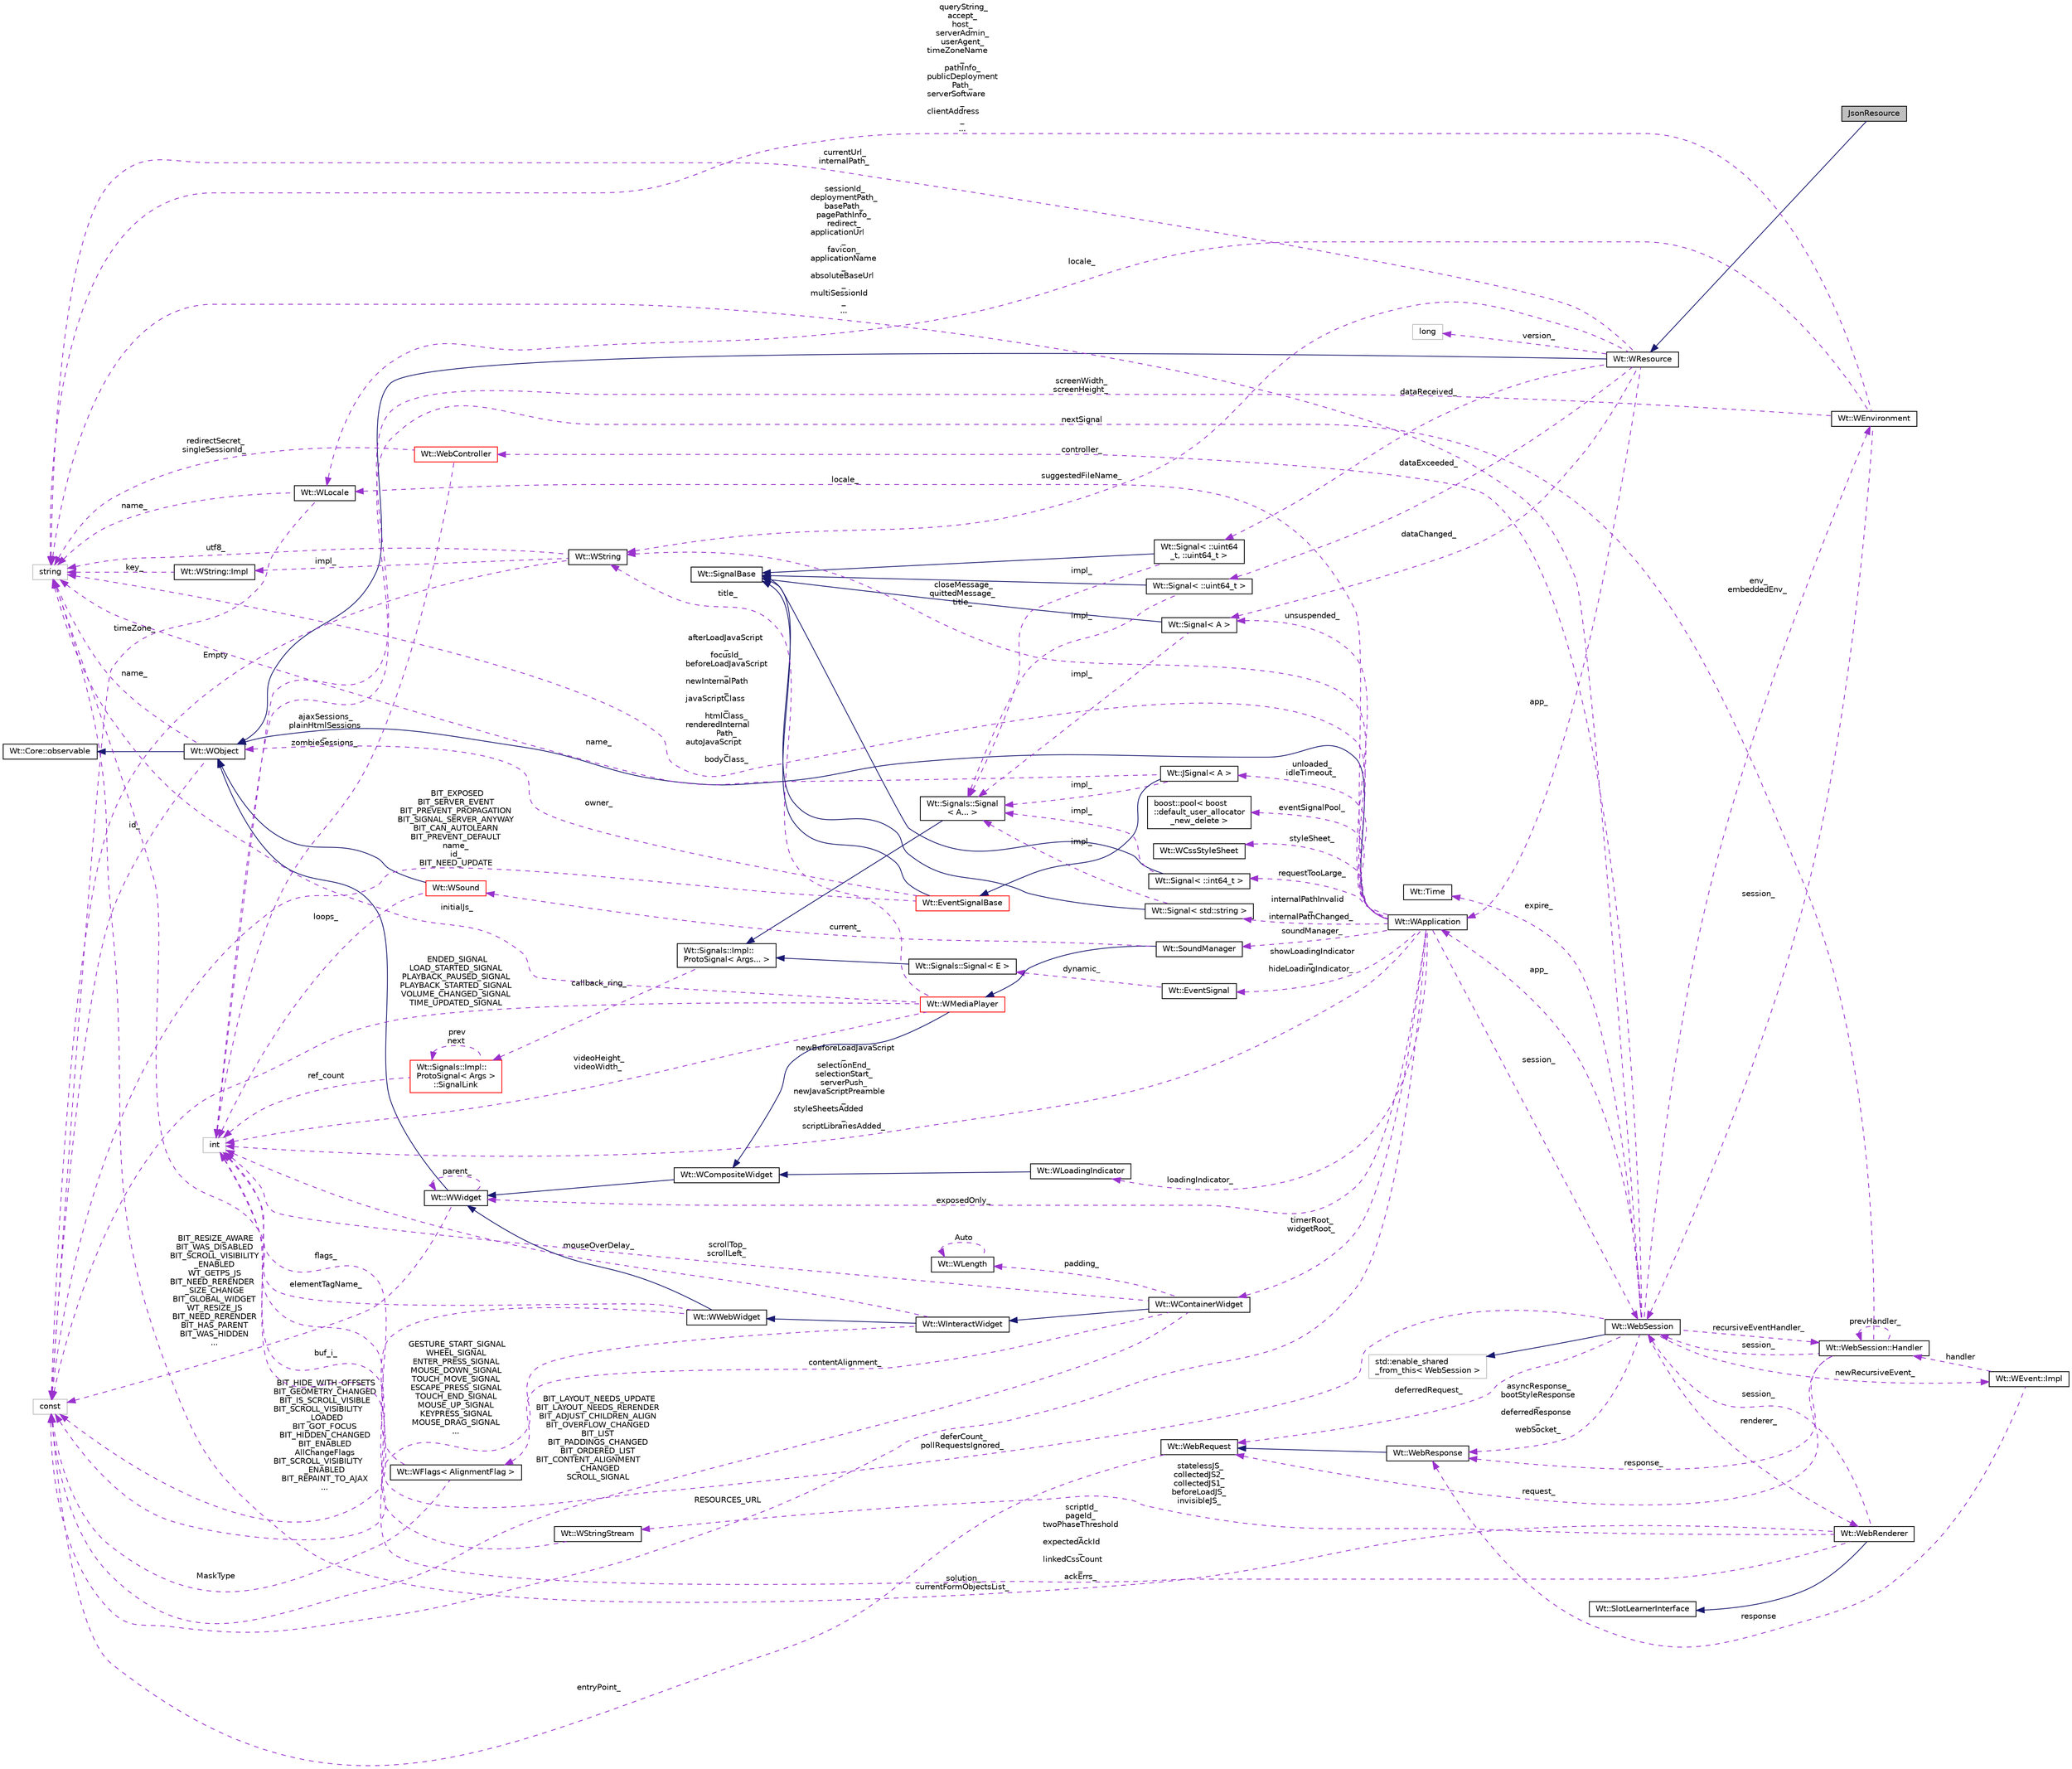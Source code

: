 digraph "JsonResource"
{
 // LATEX_PDF_SIZE
  edge [fontname="Helvetica",fontsize="10",labelfontname="Helvetica",labelfontsize="10"];
  node [fontname="Helvetica",fontsize="10",shape=record];
  rankdir="LR";
  Node1 [label="JsonResource",height=0.2,width=0.4,color="black", fillcolor="grey75", style="filled", fontcolor="black",tooltip=" "];
  Node2 -> Node1 [dir="back",color="midnightblue",fontsize="10",style="solid",fontname="Helvetica"];
  Node2 [label="Wt::WResource",height=0.2,width=0.4,color="black", fillcolor="white", style="filled",URL="$classWt_1_1WResource.html",tooltip="An object which can be rendered in the HTTP protocol."];
  Node3 -> Node2 [dir="back",color="midnightblue",fontsize="10",style="solid",fontname="Helvetica"];
  Node3 [label="Wt::WObject",height=0.2,width=0.4,color="black", fillcolor="white", style="filled",URL="$classWt_1_1WObject.html",tooltip="A base class for objects that participate in the signal/slot system."];
  Node4 -> Node3 [dir="back",color="midnightblue",fontsize="10",style="solid",fontname="Helvetica"];
  Node4 [label="Wt::Core::observable",height=0.2,width=0.4,color="black", fillcolor="white", style="filled",URL="$classWt_1_1Core_1_1observable.html",tooltip="A base class for objects whose life-time can be tracked."];
  Node5 -> Node3 [dir="back",color="darkorchid3",fontsize="10",style="dashed",label=" name_" ,fontname="Helvetica"];
  Node5 [label="string",height=0.2,width=0.4,color="grey75", fillcolor="white", style="filled",tooltip=" "];
  Node6 -> Node3 [dir="back",color="darkorchid3",fontsize="10",style="dashed",label=" id_" ,fontname="Helvetica"];
  Node6 [label="const",height=0.2,width=0.4,color="grey75", fillcolor="white", style="filled",tooltip=" "];
  Node7 -> Node2 [dir="back",color="darkorchid3",fontsize="10",style="dashed",label=" dataChanged_" ,fontname="Helvetica"];
  Node7 [label="Wt::Signal\< A \>",height=0.2,width=0.4,color="black", fillcolor="white", style="filled",URL="$classWt_1_1Signal.html",tooltip="A signal that propagates events to listeners."];
  Node8 -> Node7 [dir="back",color="midnightblue",fontsize="10",style="solid",fontname="Helvetica"];
  Node8 [label="Wt::SignalBase",height=0.2,width=0.4,color="black", fillcolor="white", style="filled",URL="$classWt_1_1SignalBase.html",tooltip="Abstract base class of a signal."];
  Node9 -> Node7 [dir="back",color="darkorchid3",fontsize="10",style="dashed",label=" impl_" ,fontname="Helvetica"];
  Node9 [label="Wt::Signals::Signal\l\< A... \>",height=0.2,width=0.4,color="black", fillcolor="white", style="filled",URL="$structWt_1_1Signals_1_1Signal.html",tooltip=" "];
  Node10 -> Node9 [dir="back",color="midnightblue",fontsize="10",style="solid",fontname="Helvetica"];
  Node10 [label="Wt::Signals::Impl::\lProtoSignal\< Args... \>",height=0.2,width=0.4,color="black", fillcolor="white", style="filled",URL="$classWt_1_1Signals_1_1Impl_1_1ProtoSignal.html",tooltip=" "];
  Node11 -> Node10 [dir="back",color="darkorchid3",fontsize="10",style="dashed",label=" callback_ring_" ,fontname="Helvetica"];
  Node11 [label="Wt::Signals::Impl::\lProtoSignal\< Args \>\l::SignalLink",height=0.2,width=0.4,color="red", fillcolor="white", style="filled",URL="$structWt_1_1Signals_1_1Impl_1_1ProtoSignal_1_1SignalLink.html",tooltip=" "];
  Node16 -> Node11 [dir="back",color="darkorchid3",fontsize="10",style="dashed",label=" ref_count" ,fontname="Helvetica"];
  Node16 [label="int",height=0.2,width=0.4,color="grey75", fillcolor="white", style="filled",tooltip=" "];
  Node11 -> Node11 [dir="back",color="darkorchid3",fontsize="10",style="dashed",label=" prev\nnext" ,fontname="Helvetica"];
  Node17 -> Node2 [dir="back",color="darkorchid3",fontsize="10",style="dashed",label=" app_" ,fontname="Helvetica"];
  Node17 [label="Wt::WApplication",height=0.2,width=0.4,color="black", fillcolor="white", style="filled",URL="$classWt_1_1WApplication.html",tooltip="Represents an application instance for a single session."];
  Node3 -> Node17 [dir="back",color="midnightblue",fontsize="10",style="solid",fontname="Helvetica"];
  Node18 -> Node17 [dir="back",color="darkorchid3",fontsize="10",style="dashed",label=" timerRoot_\nwidgetRoot_" ,fontname="Helvetica"];
  Node18 [label="Wt::WContainerWidget",height=0.2,width=0.4,color="black", fillcolor="white", style="filled",URL="$classWt_1_1WContainerWidget.html",tooltip="A widget that holds and manages child widgets."];
  Node19 -> Node18 [dir="back",color="midnightblue",fontsize="10",style="solid",fontname="Helvetica"];
  Node19 [label="Wt::WInteractWidget",height=0.2,width=0.4,color="black", fillcolor="white", style="filled",URL="$classWt_1_1WInteractWidget.html",tooltip="An abstract widget that can receive user-interface interaction."];
  Node20 -> Node19 [dir="back",color="midnightblue",fontsize="10",style="solid",fontname="Helvetica"];
  Node20 [label="Wt::WWebWidget",height=0.2,width=0.4,color="black", fillcolor="white", style="filled",URL="$classWt_1_1WWebWidget.html",tooltip="A base class for widgets with an HTML counterpart."];
  Node21 -> Node20 [dir="back",color="midnightblue",fontsize="10",style="solid",fontname="Helvetica"];
  Node21 [label="Wt::WWidget",height=0.2,width=0.4,color="black", fillcolor="white", style="filled",URL="$classWt_1_1WWidget.html",tooltip="The abstract base class for a user-interface component."];
  Node3 -> Node21 [dir="back",color="midnightblue",fontsize="10",style="solid",fontname="Helvetica"];
  Node21 -> Node21 [dir="back",color="darkorchid3",fontsize="10",style="dashed",label=" parent_" ,fontname="Helvetica"];
  Node6 -> Node21 [dir="back",color="darkorchid3",fontsize="10",style="dashed",label=" BIT_RESIZE_AWARE\nBIT_WAS_DISABLED\nBIT_SCROLL_VISIBILITY\l_ENABLED\nWT_GETPS_JS\nBIT_NEED_RERENDER\l_SIZE_CHANGE\nBIT_GLOBAL_WIDGET\nWT_RESIZE_JS\nBIT_NEED_RERENDER\nBIT_HAS_PARENT\nBIT_WAS_HIDDEN\n..." ,fontname="Helvetica"];
  Node5 -> Node20 [dir="back",color="darkorchid3",fontsize="10",style="dashed",label=" elementTagName_" ,fontname="Helvetica"];
  Node6 -> Node20 [dir="back",color="darkorchid3",fontsize="10",style="dashed",label=" BIT_HIDE_WITH_OFFSETS\nBIT_GEOMETRY_CHANGED\nBIT_IS_SCROLL_VISIBLE\nBIT_SCROLL_VISIBILITY\l_LOADED\nBIT_GOT_FOCUS\nBIT_HIDDEN_CHANGED\nBIT_ENABLED\nAllChangeFlags\nBIT_SCROLL_VISIBILITY\l_ENABLED\nBIT_REPAINT_TO_AJAX\n..." ,fontname="Helvetica"];
  Node16 -> Node19 [dir="back",color="darkorchid3",fontsize="10",style="dashed",label=" mouseOverDelay_" ,fontname="Helvetica"];
  Node6 -> Node19 [dir="back",color="darkorchid3",fontsize="10",style="dashed",label=" GESTURE_START_SIGNAL\nWHEEL_SIGNAL\nENTER_PRESS_SIGNAL\nMOUSE_DOWN_SIGNAL\nTOUCH_MOVE_SIGNAL\nESCAPE_PRESS_SIGNAL\nTOUCH_END_SIGNAL\nMOUSE_UP_SIGNAL\nKEYPRESS_SIGNAL\nMOUSE_DRAG_SIGNAL\n..." ,fontname="Helvetica"];
  Node16 -> Node18 [dir="back",color="darkorchid3",fontsize="10",style="dashed",label=" scrollTop_\nscrollLeft_" ,fontname="Helvetica"];
  Node22 -> Node18 [dir="back",color="darkorchid3",fontsize="10",style="dashed",label=" contentAlignment_" ,fontname="Helvetica"];
  Node22 [label="Wt::WFlags\< AlignmentFlag \>",height=0.2,width=0.4,color="black", fillcolor="white", style="filled",URL="$classWt_1_1WFlags.html",tooltip=" "];
  Node16 -> Node22 [dir="back",color="darkorchid3",fontsize="10",style="dashed",label=" flags_" ,fontname="Helvetica"];
  Node6 -> Node22 [dir="back",color="darkorchid3",fontsize="10",style="dashed",label=" MaskType" ,fontname="Helvetica"];
  Node23 -> Node18 [dir="back",color="darkorchid3",fontsize="10",style="dashed",label=" padding_" ,fontname="Helvetica"];
  Node23 [label="Wt::WLength",height=0.2,width=0.4,color="black", fillcolor="white", style="filled",URL="$classWt_1_1WLength.html",tooltip="A value class that describes a CSS length."];
  Node23 -> Node23 [dir="back",color="darkorchid3",fontsize="10",style="dashed",label=" Auto" ,fontname="Helvetica"];
  Node6 -> Node18 [dir="back",color="darkorchid3",fontsize="10",style="dashed",label=" BIT_LAYOUT_NEEDS_UPDATE\nBIT_LAYOUT_NEEDS_RERENDER\nBIT_ADJUST_CHILDREN_ALIGN\nBIT_OVERFLOW_CHANGED\nBIT_LIST\nBIT_PADDINGS_CHANGED\nBIT_ORDERED_LIST\nBIT_CONTENT_ALIGNMENT\l_CHANGED\nSCROLL_SIGNAL" ,fontname="Helvetica"];
  Node7 -> Node17 [dir="back",color="darkorchid3",fontsize="10",style="dashed",label=" unsuspended_" ,fontname="Helvetica"];
  Node24 -> Node17 [dir="back",color="darkorchid3",fontsize="10",style="dashed",label=" session_" ,fontname="Helvetica"];
  Node24 [label="Wt::WebSession",height=0.2,width=0.4,color="black", fillcolor="white", style="filled",URL="$classWt_1_1WebSession.html",tooltip=" "];
  Node25 -> Node24 [dir="back",color="midnightblue",fontsize="10",style="solid",fontname="Helvetica"];
  Node25 [label="std::enable_shared\l_from_this\< WebSession \>",height=0.2,width=0.4,color="grey75", fillcolor="white", style="filled",tooltip=" "];
  Node17 -> Node24 [dir="back",color="darkorchid3",fontsize="10",style="dashed",label=" app_" ,fontname="Helvetica"];
  Node26 -> Node24 [dir="back",color="darkorchid3",fontsize="10",style="dashed",label=" env_\nembeddedEnv_" ,fontname="Helvetica"];
  Node26 [label="Wt::WEnvironment",height=0.2,width=0.4,color="black", fillcolor="white", style="filled",URL="$classWt_1_1WEnvironment.html",tooltip="A class that captures information on the application environment."];
  Node24 -> Node26 [dir="back",color="darkorchid3",fontsize="10",style="dashed",label=" session_" ,fontname="Helvetica"];
  Node27 -> Node26 [dir="back",color="darkorchid3",fontsize="10",style="dashed",label=" locale_" ,fontname="Helvetica"];
  Node27 [label="Wt::WLocale",height=0.2,width=0.4,color="black", fillcolor="white", style="filled",URL="$classWt_1_1WLocale.html",tooltip="A locale."];
  Node5 -> Node27 [dir="back",color="darkorchid3",fontsize="10",style="dashed",label=" name_" ,fontname="Helvetica"];
  Node6 -> Node27 [dir="back",color="darkorchid3",fontsize="10",style="dashed",label=" timeZone_" ,fontname="Helvetica"];
  Node16 -> Node26 [dir="back",color="darkorchid3",fontsize="10",style="dashed",label=" screenWidth_\nscreenHeight_" ,fontname="Helvetica"];
  Node5 -> Node26 [dir="back",color="darkorchid3",fontsize="10",style="dashed",label=" queryString_\naccept_\nhost_\nserverAdmin_\nuserAgent_\ntimeZoneName\l_\npathInfo_\npublicDeployment\lPath_\nserverSoftware\l_\nclientAddress\l_\n..." ,fontname="Helvetica"];
  Node28 -> Node24 [dir="back",color="darkorchid3",fontsize="10",style="dashed",label=" deferredRequest_" ,fontname="Helvetica"];
  Node28 [label="Wt::WebRequest",height=0.2,width=0.4,color="black", fillcolor="white", style="filled",URL="$classWt_1_1WebRequest.html",tooltip=" "];
  Node6 -> Node28 [dir="back",color="darkorchid3",fontsize="10",style="dashed",label=" entryPoint_" ,fontname="Helvetica"];
  Node29 -> Node24 [dir="back",color="darkorchid3",fontsize="10",style="dashed",label=" renderer_" ,fontname="Helvetica"];
  Node29 [label="Wt::WebRenderer",height=0.2,width=0.4,color="black", fillcolor="white", style="filled",URL="$classWt_1_1WebRenderer.html",tooltip=" "];
  Node30 -> Node29 [dir="back",color="midnightblue",fontsize="10",style="solid",fontname="Helvetica"];
  Node30 [label="Wt::SlotLearnerInterface",height=0.2,width=0.4,color="black", fillcolor="white", style="filled",URL="$classWt_1_1SlotLearnerInterface.html",tooltip=" "];
  Node24 -> Node29 [dir="back",color="darkorchid3",fontsize="10",style="dashed",label=" session_" ,fontname="Helvetica"];
  Node16 -> Node29 [dir="back",color="darkorchid3",fontsize="10",style="dashed",label=" scriptId_\npageId_\ntwoPhaseThreshold\l_\nexpectedAckId\l_\nlinkedCssCount\l_\nackErrs_" ,fontname="Helvetica"];
  Node5 -> Node29 [dir="back",color="darkorchid3",fontsize="10",style="dashed",label=" solution_\ncurrentFormObjectsList_" ,fontname="Helvetica"];
  Node31 -> Node29 [dir="back",color="darkorchid3",fontsize="10",style="dashed",label=" statelessJS_\ncollectedJS2_\ncollectedJS1_\nbeforeLoadJS_\ninvisibleJS_" ,fontname="Helvetica"];
  Node31 [label="Wt::WStringStream",height=0.2,width=0.4,color="black", fillcolor="white", style="filled",URL="$classWt_1_1WStringStream.html",tooltip=" "];
  Node16 -> Node31 [dir="back",color="darkorchid3",fontsize="10",style="dashed",label=" buf_i_" ,fontname="Helvetica"];
  Node32 -> Node24 [dir="back",color="darkorchid3",fontsize="10",style="dashed",label=" newRecursiveEvent_" ,fontname="Helvetica"];
  Node32 [label="Wt::WEvent::Impl",height=0.2,width=0.4,color="black", fillcolor="white", style="filled",URL="$structWt_1_1WEvent_1_1Impl.html",tooltip=" "];
  Node33 -> Node32 [dir="back",color="darkorchid3",fontsize="10",style="dashed",label=" response" ,fontname="Helvetica"];
  Node33 [label="Wt::WebResponse",height=0.2,width=0.4,color="black", fillcolor="white", style="filled",URL="$classWt_1_1WebResponse.html",tooltip=" "];
  Node28 -> Node33 [dir="back",color="midnightblue",fontsize="10",style="solid",fontname="Helvetica"];
  Node34 -> Node32 [dir="back",color="darkorchid3",fontsize="10",style="dashed",label=" handler" ,fontname="Helvetica"];
  Node34 [label="Wt::WebSession::Handler",height=0.2,width=0.4,color="black", fillcolor="white", style="filled",URL="$classWt_1_1WebSession_1_1Handler.html",tooltip=" "];
  Node28 -> Node34 [dir="back",color="darkorchid3",fontsize="10",style="dashed",label=" request_" ,fontname="Helvetica"];
  Node24 -> Node34 [dir="back",color="darkorchid3",fontsize="10",style="dashed",label=" session_" ,fontname="Helvetica"];
  Node33 -> Node34 [dir="back",color="darkorchid3",fontsize="10",style="dashed",label=" response_" ,fontname="Helvetica"];
  Node16 -> Node34 [dir="back",color="darkorchid3",fontsize="10",style="dashed",label=" nextSignal" ,fontname="Helvetica"];
  Node34 -> Node34 [dir="back",color="darkorchid3",fontsize="10",style="dashed",label=" prevHandler_" ,fontname="Helvetica"];
  Node35 -> Node24 [dir="back",color="darkorchid3",fontsize="10",style="dashed",label=" expire_" ,fontname="Helvetica"];
  Node35 [label="Wt::Time",height=0.2,width=0.4,color="black", fillcolor="white", style="filled",URL="$classWt_1_1Time.html",tooltip=" "];
  Node36 -> Node24 [dir="back",color="darkorchid3",fontsize="10",style="dashed",label=" controller_" ,fontname="Helvetica"];
  Node36 [label="Wt::WebController",height=0.2,width=0.4,color="red", fillcolor="white", style="filled",URL="$classWt_1_1WebController.html",tooltip=" "];
  Node16 -> Node36 [dir="back",color="darkorchid3",fontsize="10",style="dashed",label=" ajaxSessions_\nplainHtmlSessions\l_\nzombieSessions_" ,fontname="Helvetica"];
  Node5 -> Node36 [dir="back",color="darkorchid3",fontsize="10",style="dashed",label=" redirectSecret_\nsingleSessionId_" ,fontname="Helvetica"];
  Node33 -> Node24 [dir="back",color="darkorchid3",fontsize="10",style="dashed",label=" asyncResponse_\nbootStyleResponse\l_\ndeferredResponse\l_\nwebSocket_" ,fontname="Helvetica"];
  Node16 -> Node24 [dir="back",color="darkorchid3",fontsize="10",style="dashed",label=" deferCount_\npollRequestsIgnored_" ,fontname="Helvetica"];
  Node5 -> Node24 [dir="back",color="darkorchid3",fontsize="10",style="dashed",label=" sessionId_\ndeploymentPath_\nbasePath_\npagePathInfo_\nredirect_\napplicationUrl\l_\nfavicon_\napplicationName\l_\nabsoluteBaseUrl\l_\nmultiSessionId\l_\n..." ,fontname="Helvetica"];
  Node34 -> Node24 [dir="back",color="darkorchid3",fontsize="10",style="dashed",label=" recursiveEventHandler_" ,fontname="Helvetica"];
  Node43 -> Node17 [dir="back",color="darkorchid3",fontsize="10",style="dashed",label=" closeMessage_\nquittedMessage_\ntitle_" ,fontname="Helvetica"];
  Node43 [label="Wt::WString",height=0.2,width=0.4,color="black", fillcolor="white", style="filled",URL="$classWt_1_1WString.html",tooltip="A value class which describes a locale-aware unicode string."];
  Node44 -> Node43 [dir="back",color="darkorchid3",fontsize="10",style="dashed",label=" impl_" ,fontname="Helvetica"];
  Node44 [label="Wt::WString::Impl",height=0.2,width=0.4,color="black", fillcolor="white", style="filled",URL="$structWt_1_1WString_1_1Impl.html",tooltip=" "];
  Node5 -> Node44 [dir="back",color="darkorchid3",fontsize="10",style="dashed",label=" key_" ,fontname="Helvetica"];
  Node5 -> Node43 [dir="back",color="darkorchid3",fontsize="10",style="dashed",label=" utf8_" ,fontname="Helvetica"];
  Node6 -> Node43 [dir="back",color="darkorchid3",fontsize="10",style="dashed",label=" Empty" ,fontname="Helvetica"];
  Node45 -> Node17 [dir="back",color="darkorchid3",fontsize="10",style="dashed",label=" showLoadingIndicator\l_\nhideLoadingIndicator_" ,fontname="Helvetica"];
  Node45 [label="Wt::EventSignal",height=0.2,width=0.4,color="black", fillcolor="white", style="filled",URL="$classWt_1_1EventSignal.html",tooltip="A signal that conveys user-interface events."];
  Node46 -> Node45 [dir="back",color="darkorchid3",fontsize="10",style="dashed",label=" dynamic_" ,fontname="Helvetica"];
  Node46 [label="Wt::Signals::Signal\< E \>",height=0.2,width=0.4,color="black", fillcolor="white", style="filled",URL="$structWt_1_1Signals_1_1Signal.html",tooltip=" "];
  Node10 -> Node46 [dir="back",color="midnightblue",fontsize="10",style="solid",fontname="Helvetica"];
  Node47 -> Node17 [dir="back",color="darkorchid3",fontsize="10",style="dashed",label=" eventSignalPool_" ,fontname="Helvetica"];
  Node47 [label="boost::pool\< boost\l::default_user_allocator\l_new_delete \>",height=0.2,width=0.4,color="black", fillcolor="white", style="filled",URL="$classboost_1_1pool.html",tooltip=" "];
  Node27 -> Node17 [dir="back",color="darkorchid3",fontsize="10",style="dashed",label=" locale_" ,fontname="Helvetica"];
  Node48 -> Node17 [dir="back",color="darkorchid3",fontsize="10",style="dashed",label=" unloaded_\nidleTimeout_" ,fontname="Helvetica"];
  Node48 [label="Wt::JSignal\< A \>",height=0.2,width=0.4,color="black", fillcolor="white", style="filled",URL="$classWt_1_1JSignal.html",tooltip="A signal to relay JavaScript to C++ calls."];
  Node49 -> Node48 [dir="back",color="midnightblue",fontsize="10",style="solid",fontname="Helvetica"];
  Node49 [label="Wt::EventSignalBase",height=0.2,width=0.4,color="red", fillcolor="white", style="filled",URL="$classWt_1_1EventSignalBase.html",tooltip="Abstract base class of an event signal."];
  Node8 -> Node49 [dir="back",color="midnightblue",fontsize="10",style="solid",fontname="Helvetica"];
  Node3 -> Node49 [dir="back",color="darkorchid3",fontsize="10",style="dashed",label=" owner_" ,fontname="Helvetica"];
  Node6 -> Node49 [dir="back",color="darkorchid3",fontsize="10",style="dashed",label=" BIT_EXPOSED\nBIT_SERVER_EVENT\nBIT_PREVENT_PROPAGATION\nBIT_SIGNAL_SERVER_ANYWAY\nBIT_CAN_AUTOLEARN\nBIT_PREVENT_DEFAULT\nname_\nid_\nBIT_NEED_UPDATE" ,fontname="Helvetica"];
  Node5 -> Node48 [dir="back",color="darkorchid3",fontsize="10",style="dashed",label=" name_" ,fontname="Helvetica"];
  Node9 -> Node48 [dir="back",color="darkorchid3",fontsize="10",style="dashed",label=" impl_" ,fontname="Helvetica"];
  Node51 -> Node17 [dir="back",color="darkorchid3",fontsize="10",style="dashed",label=" loadingIndicator_" ,fontname="Helvetica"];
  Node51 [label="Wt::WLoadingIndicator",height=0.2,width=0.4,color="black", fillcolor="white", style="filled",URL="$classWt_1_1WLoadingIndicator.html",tooltip="An abstract interface for a loading indicator."];
  Node52 -> Node51 [dir="back",color="midnightblue",fontsize="10",style="solid",fontname="Helvetica"];
  Node52 [label="Wt::WCompositeWidget",height=0.2,width=0.4,color="black", fillcolor="white", style="filled",URL="$classWt_1_1WCompositeWidget.html",tooltip="A widget that hides the implementation of composite widgets."];
  Node21 -> Node52 [dir="back",color="midnightblue",fontsize="10",style="solid",fontname="Helvetica"];
  Node53 -> Node17 [dir="back",color="darkorchid3",fontsize="10",style="dashed",label=" styleSheet_" ,fontname="Helvetica"];
  Node53 [label="Wt::WCssStyleSheet",height=0.2,width=0.4,color="black", fillcolor="white", style="filled",URL="$classWt_1_1WCssStyleSheet.html",tooltip="A CSS style sheet."];
  Node54 -> Node17 [dir="back",color="darkorchid3",fontsize="10",style="dashed",label=" internalPathInvalid\l_\ninternalPathChanged_" ,fontname="Helvetica"];
  Node54 [label="Wt::Signal\< std::string \>",height=0.2,width=0.4,color="black", fillcolor="white", style="filled",URL="$classWt_1_1Signal.html",tooltip=" "];
  Node8 -> Node54 [dir="back",color="midnightblue",fontsize="10",style="solid",fontname="Helvetica"];
  Node9 -> Node54 [dir="back",color="darkorchid3",fontsize="10",style="dashed",label=" impl_" ,fontname="Helvetica"];
  Node55 -> Node17 [dir="back",color="darkorchid3",fontsize="10",style="dashed",label=" requestTooLarge_" ,fontname="Helvetica"];
  Node55 [label="Wt::Signal\< ::int64_t \>",height=0.2,width=0.4,color="black", fillcolor="white", style="filled",URL="$classWt_1_1Signal.html",tooltip=" "];
  Node8 -> Node55 [dir="back",color="midnightblue",fontsize="10",style="solid",fontname="Helvetica"];
  Node9 -> Node55 [dir="back",color="darkorchid3",fontsize="10",style="dashed",label=" impl_" ,fontname="Helvetica"];
  Node16 -> Node17 [dir="back",color="darkorchid3",fontsize="10",style="dashed",label=" newBeforeLoadJavaScript\l_\nselectionEnd_\nselectionStart_\nserverPush_\nnewJavaScriptPreamble\l_\nstyleSheetsAdded\l_\nscriptLibrariesAdded_" ,fontname="Helvetica"];
  Node56 -> Node17 [dir="back",color="darkorchid3",fontsize="10",style="dashed",label=" soundManager_" ,fontname="Helvetica"];
  Node56 [label="Wt::SoundManager",height=0.2,width=0.4,color="black", fillcolor="white", style="filled",URL="$classWt_1_1SoundManager.html",tooltip=" "];
  Node57 -> Node56 [dir="back",color="midnightblue",fontsize="10",style="solid",fontname="Helvetica"];
  Node57 [label="Wt::WMediaPlayer",height=0.2,width=0.4,color="red", fillcolor="white", style="filled",URL="$classWt_1_1WMediaPlayer.html",tooltip="A media player."];
  Node52 -> Node57 [dir="back",color="midnightblue",fontsize="10",style="solid",fontname="Helvetica"];
  Node43 -> Node57 [dir="back",color="darkorchid3",fontsize="10",style="dashed",label=" title_" ,fontname="Helvetica"];
  Node16 -> Node57 [dir="back",color="darkorchid3",fontsize="10",style="dashed",label=" videoHeight_\nvideoWidth_" ,fontname="Helvetica"];
  Node5 -> Node57 [dir="back",color="darkorchid3",fontsize="10",style="dashed",label=" initialJs_" ,fontname="Helvetica"];
  Node6 -> Node57 [dir="back",color="darkorchid3",fontsize="10",style="dashed",label=" ENDED_SIGNAL\nLOAD_STARTED_SIGNAL\nPLAYBACK_PAUSED_SIGNAL\nPLAYBACK_STARTED_SIGNAL\nVOLUME_CHANGED_SIGNAL\nTIME_UPDATED_SIGNAL" ,fontname="Helvetica"];
  Node65 -> Node56 [dir="back",color="darkorchid3",fontsize="10",style="dashed",label=" current_" ,fontname="Helvetica"];
  Node65 [label="Wt::WSound",height=0.2,width=0.4,color="red", fillcolor="white", style="filled",URL="$classWt_1_1WSound.html",tooltip="A value class to play a sound effect."];
  Node3 -> Node65 [dir="back",color="midnightblue",fontsize="10",style="solid",fontname="Helvetica"];
  Node16 -> Node65 [dir="back",color="darkorchid3",fontsize="10",style="dashed",label=" loops_" ,fontname="Helvetica"];
  Node21 -> Node17 [dir="back",color="darkorchid3",fontsize="10",style="dashed",label=" exposedOnly_" ,fontname="Helvetica"];
  Node5 -> Node17 [dir="back",color="darkorchid3",fontsize="10",style="dashed",label=" afterLoadJavaScript\l_\nfocusId_\nbeforeLoadJavaScript\l_\nnewInternalPath\l_\njavaScriptClass\l_\nhtmlClass_\nrenderedInternal\lPath_\nautoJavaScript\l_\nbodyClass_" ,fontname="Helvetica"];
  Node6 -> Node17 [dir="back",color="darkorchid3",fontsize="10",style="dashed",label=" RESOURCES_URL" ,fontname="Helvetica"];
  Node67 -> Node2 [dir="back",color="darkorchid3",fontsize="10",style="dashed",label=" dataReceived_" ,fontname="Helvetica"];
  Node67 [label="Wt::Signal\< ::uint64\l_t, ::uint64_t \>",height=0.2,width=0.4,color="black", fillcolor="white", style="filled",URL="$classWt_1_1Signal.html",tooltip=" "];
  Node8 -> Node67 [dir="back",color="midnightblue",fontsize="10",style="solid",fontname="Helvetica"];
  Node9 -> Node67 [dir="back",color="darkorchid3",fontsize="10",style="dashed",label=" impl_" ,fontname="Helvetica"];
  Node43 -> Node2 [dir="back",color="darkorchid3",fontsize="10",style="dashed",label=" suggestedFileName_" ,fontname="Helvetica"];
  Node5 -> Node2 [dir="back",color="darkorchid3",fontsize="10",style="dashed",label=" currentUrl_\ninternalPath_" ,fontname="Helvetica"];
  Node68 -> Node2 [dir="back",color="darkorchid3",fontsize="10",style="dashed",label=" version_" ,fontname="Helvetica"];
  Node68 [label="long",height=0.2,width=0.4,color="grey75", fillcolor="white", style="filled",tooltip=" "];
  Node69 -> Node2 [dir="back",color="darkorchid3",fontsize="10",style="dashed",label=" dataExceeded_" ,fontname="Helvetica"];
  Node69 [label="Wt::Signal\< ::uint64_t \>",height=0.2,width=0.4,color="black", fillcolor="white", style="filled",URL="$classWt_1_1Signal.html",tooltip=" "];
  Node8 -> Node69 [dir="back",color="midnightblue",fontsize="10",style="solid",fontname="Helvetica"];
  Node9 -> Node69 [dir="back",color="darkorchid3",fontsize="10",style="dashed",label=" impl_" ,fontname="Helvetica"];
}

